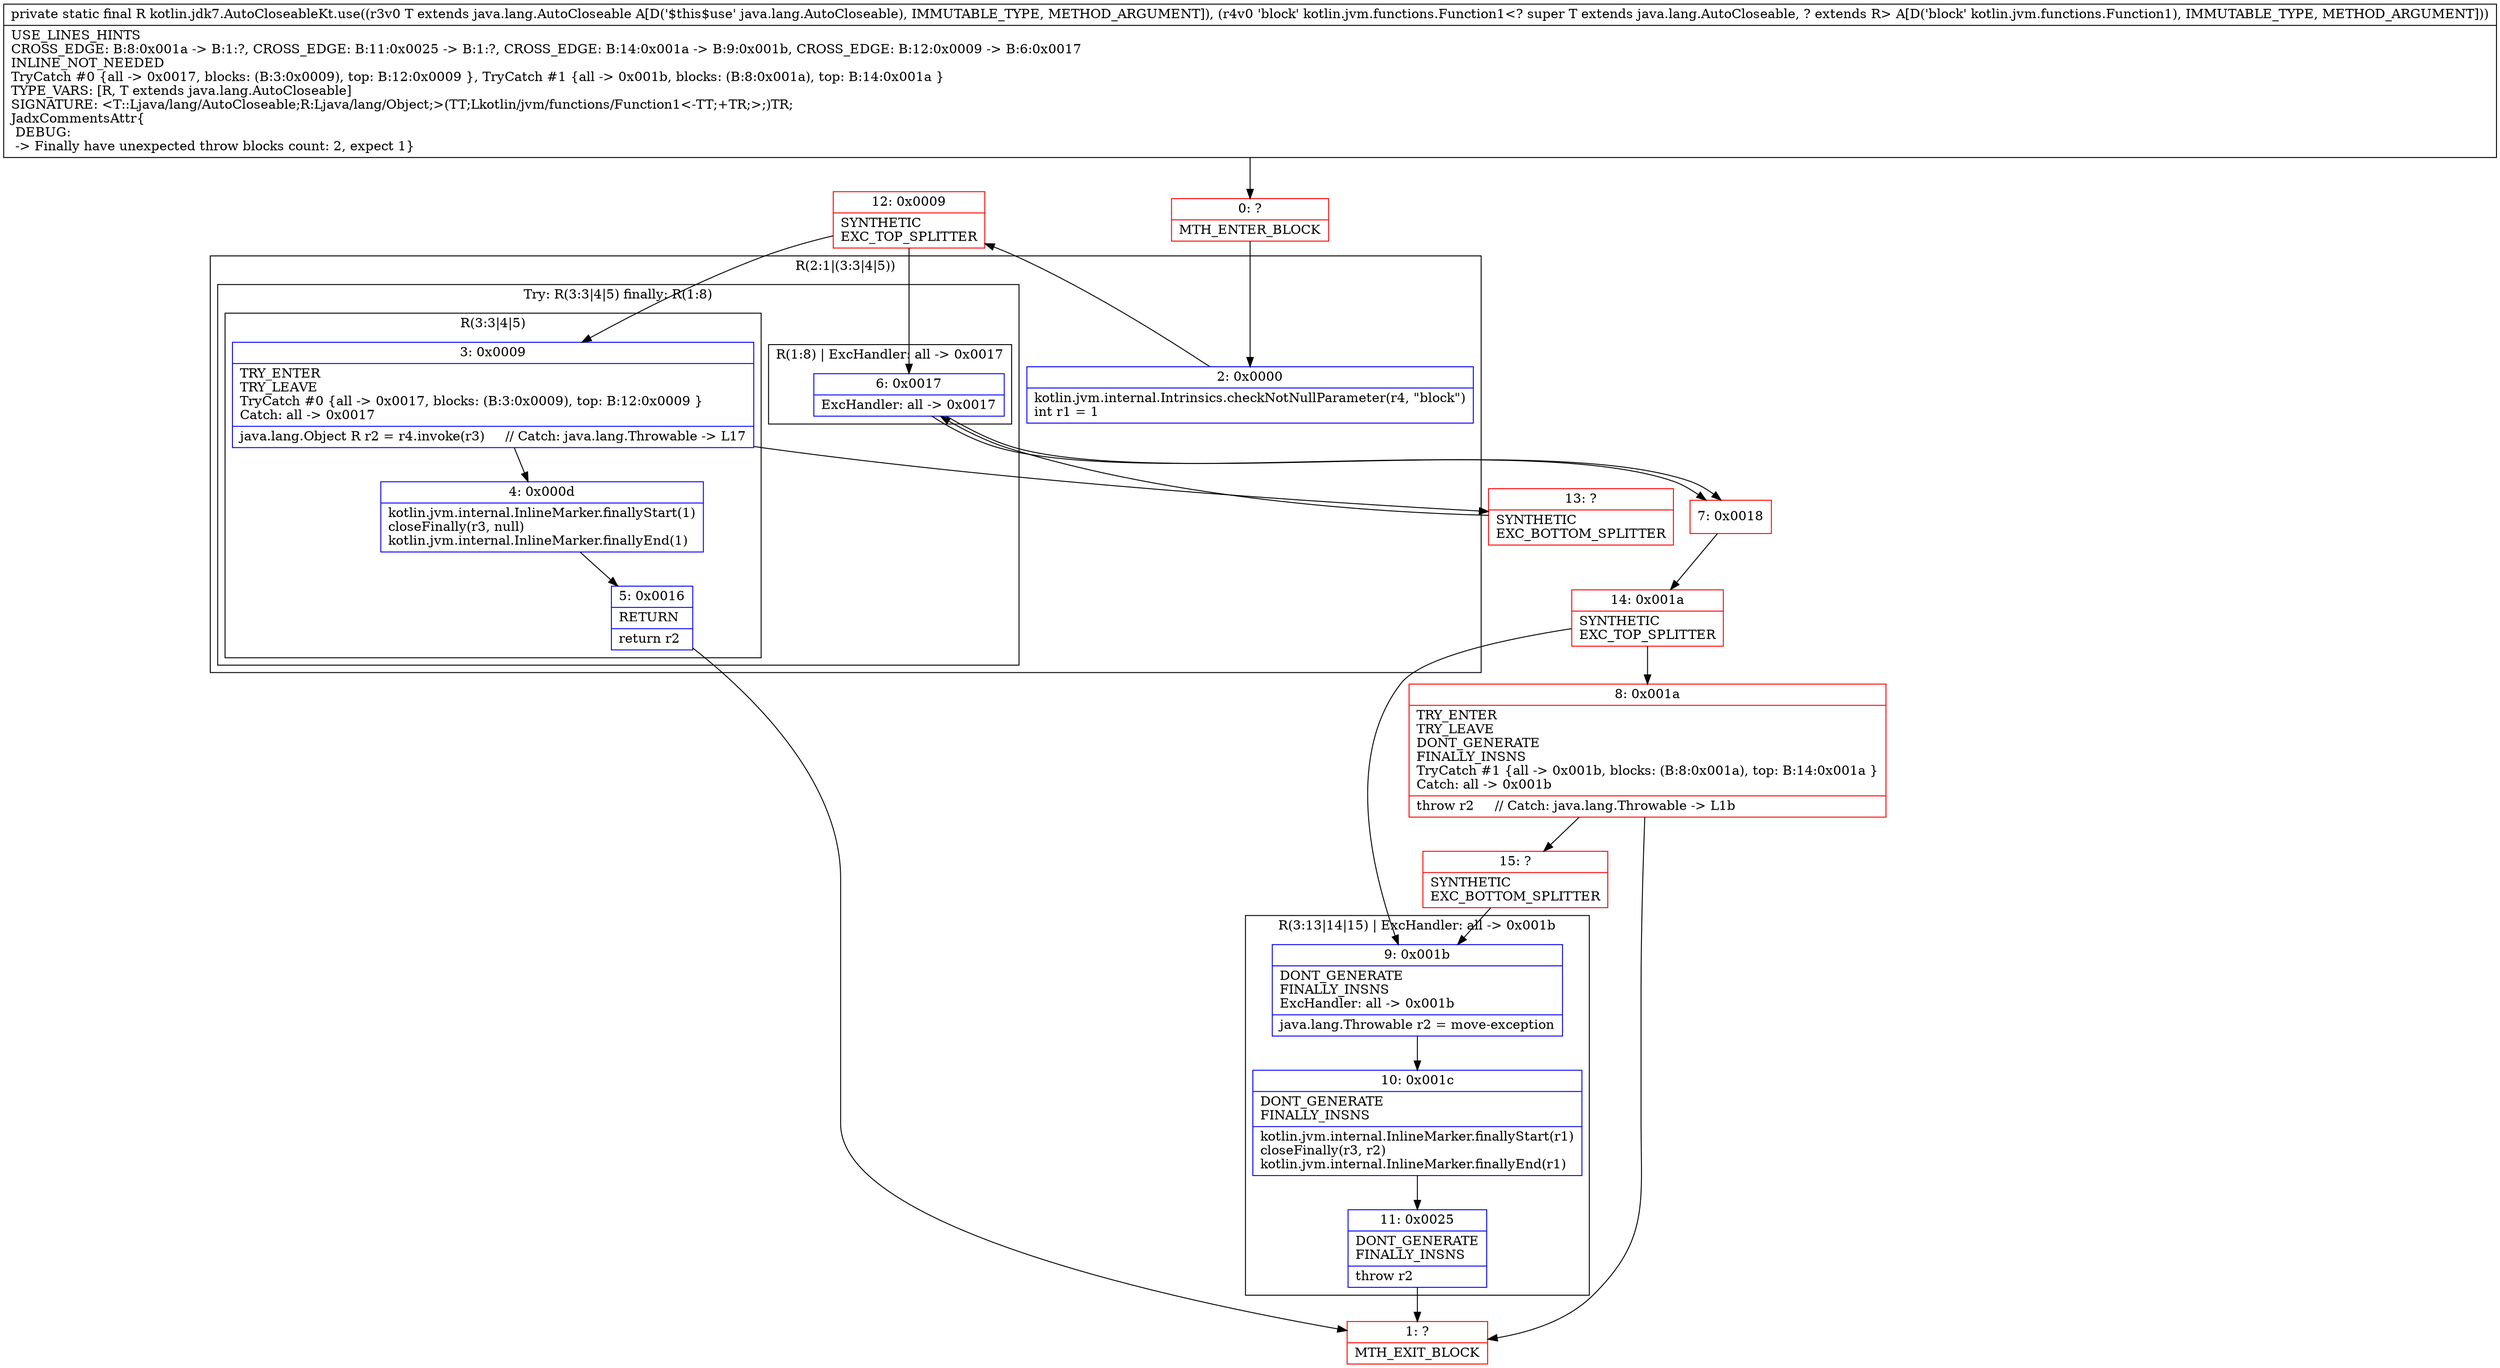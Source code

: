 digraph "CFG forkotlin.jdk7.AutoCloseableKt.use(Ljava\/lang\/AutoCloseable;Lkotlin\/jvm\/functions\/Function1;)Ljava\/lang\/Object;" {
subgraph cluster_Region_610605932 {
label = "R(2:1|(3:3|4|5))";
node [shape=record,color=blue];
Node_2 [shape=record,label="{2\:\ 0x0000|kotlin.jvm.internal.Intrinsics.checkNotNullParameter(r4, \"block\")\lint r1 = 1\l}"];
subgraph cluster_TryCatchRegion_990346027 {
label = "Try: R(3:3|4|5) finally: R(1:8)";
node [shape=record,color=blue];
subgraph cluster_Region_1304113731 {
label = "R(3:3|4|5)";
node [shape=record,color=blue];
Node_3 [shape=record,label="{3\:\ 0x0009|TRY_ENTER\lTRY_LEAVE\lTryCatch #0 \{all \-\> 0x0017, blocks: (B:3:0x0009), top: B:12:0x0009 \}\lCatch: all \-\> 0x0017\l|java.lang.Object R r2 = r4.invoke(r3)     \/\/ Catch: java.lang.Throwable \-\> L17\l}"];
Node_4 [shape=record,label="{4\:\ 0x000d|kotlin.jvm.internal.InlineMarker.finallyStart(1)\lcloseFinally(r3, null)\lkotlin.jvm.internal.InlineMarker.finallyEnd(1)\l}"];
Node_5 [shape=record,label="{5\:\ 0x0016|RETURN\l|return r2\l}"];
}
subgraph cluster_Region_1089935102 {
label = "R(1:8) | ExcHandler: all \-\> 0x0017\l";
node [shape=record,color=blue];
Node_6 [shape=record,label="{6\:\ 0x0017|ExcHandler: all \-\> 0x0017\l}"];
}
}
}
subgraph cluster_Region_1089935102 {
label = "R(1:8) | ExcHandler: all \-\> 0x0017\l";
node [shape=record,color=blue];
Node_6 [shape=record,label="{6\:\ 0x0017|ExcHandler: all \-\> 0x0017\l}"];
}
subgraph cluster_Region_1674888343 {
label = "R(3:13|14|15) | ExcHandler: all \-\> 0x001b\l";
node [shape=record,color=blue];
Node_9 [shape=record,label="{9\:\ 0x001b|DONT_GENERATE\lFINALLY_INSNS\lExcHandler: all \-\> 0x001b\l|java.lang.Throwable r2 = move\-exception\l}"];
Node_10 [shape=record,label="{10\:\ 0x001c|DONT_GENERATE\lFINALLY_INSNS\l|kotlin.jvm.internal.InlineMarker.finallyStart(r1)\lcloseFinally(r3, r2)\lkotlin.jvm.internal.InlineMarker.finallyEnd(r1)\l}"];
Node_11 [shape=record,label="{11\:\ 0x0025|DONT_GENERATE\lFINALLY_INSNS\l|throw r2\l}"];
}
Node_0 [shape=record,color=red,label="{0\:\ ?|MTH_ENTER_BLOCK\l}"];
Node_12 [shape=record,color=red,label="{12\:\ 0x0009|SYNTHETIC\lEXC_TOP_SPLITTER\l}"];
Node_1 [shape=record,color=red,label="{1\:\ ?|MTH_EXIT_BLOCK\l}"];
Node_13 [shape=record,color=red,label="{13\:\ ?|SYNTHETIC\lEXC_BOTTOM_SPLITTER\l}"];
Node_7 [shape=record,color=red,label="{7\:\ 0x0018}"];
Node_14 [shape=record,color=red,label="{14\:\ 0x001a|SYNTHETIC\lEXC_TOP_SPLITTER\l}"];
Node_8 [shape=record,color=red,label="{8\:\ 0x001a|TRY_ENTER\lTRY_LEAVE\lDONT_GENERATE\lFINALLY_INSNS\lTryCatch #1 \{all \-\> 0x001b, blocks: (B:8:0x001a), top: B:14:0x001a \}\lCatch: all \-\> 0x001b\l|throw r2     \/\/ Catch: java.lang.Throwable \-\> L1b\l}"];
Node_15 [shape=record,color=red,label="{15\:\ ?|SYNTHETIC\lEXC_BOTTOM_SPLITTER\l}"];
MethodNode[shape=record,label="{private static final R kotlin.jdk7.AutoCloseableKt.use((r3v0 T extends java.lang.AutoCloseable A[D('$this$use' java.lang.AutoCloseable), IMMUTABLE_TYPE, METHOD_ARGUMENT]), (r4v0 'block' kotlin.jvm.functions.Function1\<? super T extends java.lang.AutoCloseable, ? extends R\> A[D('block' kotlin.jvm.functions.Function1), IMMUTABLE_TYPE, METHOD_ARGUMENT]))  | USE_LINES_HINTS\lCROSS_EDGE: B:8:0x001a \-\> B:1:?, CROSS_EDGE: B:11:0x0025 \-\> B:1:?, CROSS_EDGE: B:14:0x001a \-\> B:9:0x001b, CROSS_EDGE: B:12:0x0009 \-\> B:6:0x0017\lINLINE_NOT_NEEDED\lTryCatch #0 \{all \-\> 0x0017, blocks: (B:3:0x0009), top: B:12:0x0009 \}, TryCatch #1 \{all \-\> 0x001b, blocks: (B:8:0x001a), top: B:14:0x001a \}\lTYPE_VARS: [R, T extends java.lang.AutoCloseable]\lSIGNATURE: \<T::Ljava\/lang\/AutoCloseable;R:Ljava\/lang\/Object;\>(TT;Lkotlin\/jvm\/functions\/Function1\<\-TT;+TR;\>;)TR;\lJadxCommentsAttr\{\l DEBUG: \l \-\> Finally have unexpected throw blocks count: 2, expect 1\}\l}"];
MethodNode -> Node_0;Node_2 -> Node_12;
Node_3 -> Node_4;
Node_3 -> Node_13;
Node_4 -> Node_5;
Node_5 -> Node_1;
Node_6 -> Node_7;
Node_6 -> Node_7;
Node_9 -> Node_10;
Node_10 -> Node_11;
Node_11 -> Node_1;
Node_0 -> Node_2;
Node_12 -> Node_3;
Node_12 -> Node_6;
Node_13 -> Node_6;
Node_7 -> Node_14;
Node_14 -> Node_8;
Node_14 -> Node_9;
Node_8 -> Node_1;
Node_8 -> Node_15;
Node_15 -> Node_9;
}

